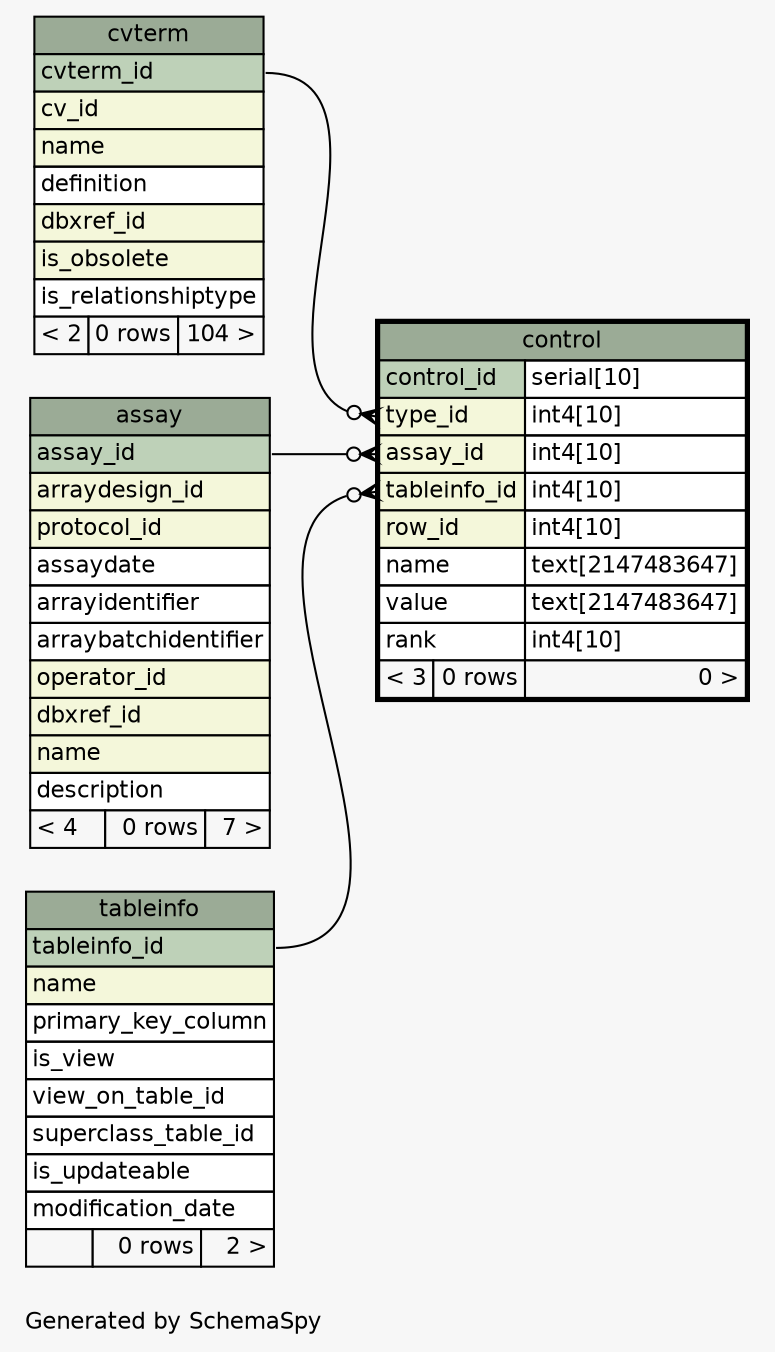 // dot 2.38.0 on Mac OS X 10.9.3
// SchemaSpy rev 590
digraph "oneDegreeRelationshipsDiagram" {
  graph [
    rankdir="RL"
    bgcolor="#f7f7f7"
    label="\nGenerated by SchemaSpy"
    labeljust="l"
    nodesep="0.18"
    ranksep="0.46"
    fontname="Helvetica"
    fontsize="11"
  ];
  node [
    fontname="Helvetica"
    fontsize="11"
    shape="plaintext"
  ];
  edge [
    arrowsize="0.8"
  ];
  "control":"assay_id":w -> "assay":"assay_id":e [arrowhead=none dir=back arrowtail=crowodot];
  "control":"tableinfo_id":w -> "tableinfo":"tableinfo_id":e [arrowhead=none dir=back arrowtail=crowodot];
  "control":"type_id":w -> "cvterm":"cvterm_id":e [arrowhead=none dir=back arrowtail=crowodot];
  "assay" [
    label=<
    <TABLE BORDER="0" CELLBORDER="1" CELLSPACING="0" BGCOLOR="#ffffff">
      <TR><TD COLSPAN="3" BGCOLOR="#9bab96" ALIGN="CENTER">assay</TD></TR>
      <TR><TD PORT="assay_id" COLSPAN="3" BGCOLOR="#bed1b8" ALIGN="LEFT">assay_id</TD></TR>
      <TR><TD PORT="arraydesign_id" COLSPAN="3" BGCOLOR="#f4f7da" ALIGN="LEFT">arraydesign_id</TD></TR>
      <TR><TD PORT="protocol_id" COLSPAN="3" BGCOLOR="#f4f7da" ALIGN="LEFT">protocol_id</TD></TR>
      <TR><TD PORT="assaydate" COLSPAN="3" ALIGN="LEFT">assaydate</TD></TR>
      <TR><TD PORT="arrayidentifier" COLSPAN="3" ALIGN="LEFT">arrayidentifier</TD></TR>
      <TR><TD PORT="arraybatchidentifier" COLSPAN="3" ALIGN="LEFT">arraybatchidentifier</TD></TR>
      <TR><TD PORT="operator_id" COLSPAN="3" BGCOLOR="#f4f7da" ALIGN="LEFT">operator_id</TD></TR>
      <TR><TD PORT="dbxref_id" COLSPAN="3" BGCOLOR="#f4f7da" ALIGN="LEFT">dbxref_id</TD></TR>
      <TR><TD PORT="name" COLSPAN="3" BGCOLOR="#f4f7da" ALIGN="LEFT">name</TD></TR>
      <TR><TD PORT="description" COLSPAN="3" ALIGN="LEFT">description</TD></TR>
      <TR><TD ALIGN="LEFT" BGCOLOR="#f7f7f7">&lt; 4</TD><TD ALIGN="RIGHT" BGCOLOR="#f7f7f7">0 rows</TD><TD ALIGN="RIGHT" BGCOLOR="#f7f7f7">7 &gt;</TD></TR>
    </TABLE>>
    URL="assay.html"
    tooltip="assay"
  ];
  "control" [
    label=<
    <TABLE BORDER="2" CELLBORDER="1" CELLSPACING="0" BGCOLOR="#ffffff">
      <TR><TD COLSPAN="3" BGCOLOR="#9bab96" ALIGN="CENTER">control</TD></TR>
      <TR><TD PORT="control_id" COLSPAN="2" BGCOLOR="#bed1b8" ALIGN="LEFT">control_id</TD><TD PORT="control_id.type" ALIGN="LEFT">serial[10]</TD></TR>
      <TR><TD PORT="type_id" COLSPAN="2" BGCOLOR="#f4f7da" ALIGN="LEFT">type_id</TD><TD PORT="type_id.type" ALIGN="LEFT">int4[10]</TD></TR>
      <TR><TD PORT="assay_id" COLSPAN="2" BGCOLOR="#f4f7da" ALIGN="LEFT">assay_id</TD><TD PORT="assay_id.type" ALIGN="LEFT">int4[10]</TD></TR>
      <TR><TD PORT="tableinfo_id" COLSPAN="2" BGCOLOR="#f4f7da" ALIGN="LEFT">tableinfo_id</TD><TD PORT="tableinfo_id.type" ALIGN="LEFT">int4[10]</TD></TR>
      <TR><TD PORT="row_id" COLSPAN="2" BGCOLOR="#f4f7da" ALIGN="LEFT">row_id</TD><TD PORT="row_id.type" ALIGN="LEFT">int4[10]</TD></TR>
      <TR><TD PORT="name" COLSPAN="2" ALIGN="LEFT">name</TD><TD PORT="name.type" ALIGN="LEFT">text[2147483647]</TD></TR>
      <TR><TD PORT="value" COLSPAN="2" ALIGN="LEFT">value</TD><TD PORT="value.type" ALIGN="LEFT">text[2147483647]</TD></TR>
      <TR><TD PORT="rank" COLSPAN="2" ALIGN="LEFT">rank</TD><TD PORT="rank.type" ALIGN="LEFT">int4[10]</TD></TR>
      <TR><TD ALIGN="LEFT" BGCOLOR="#f7f7f7">&lt; 3</TD><TD ALIGN="RIGHT" BGCOLOR="#f7f7f7">0 rows</TD><TD ALIGN="RIGHT" BGCOLOR="#f7f7f7">0 &gt;</TD></TR>
    </TABLE>>
    URL="control.html"
    tooltip="control"
  ];
  "cvterm" [
    label=<
    <TABLE BORDER="0" CELLBORDER="1" CELLSPACING="0" BGCOLOR="#ffffff">
      <TR><TD COLSPAN="3" BGCOLOR="#9bab96" ALIGN="CENTER">cvterm</TD></TR>
      <TR><TD PORT="cvterm_id" COLSPAN="3" BGCOLOR="#bed1b8" ALIGN="LEFT">cvterm_id</TD></TR>
      <TR><TD PORT="cv_id" COLSPAN="3" BGCOLOR="#f4f7da" ALIGN="LEFT">cv_id</TD></TR>
      <TR><TD PORT="name" COLSPAN="3" BGCOLOR="#f4f7da" ALIGN="LEFT">name</TD></TR>
      <TR><TD PORT="definition" COLSPAN="3" ALIGN="LEFT">definition</TD></TR>
      <TR><TD PORT="dbxref_id" COLSPAN="3" BGCOLOR="#f4f7da" ALIGN="LEFT">dbxref_id</TD></TR>
      <TR><TD PORT="is_obsolete" COLSPAN="3" BGCOLOR="#f4f7da" ALIGN="LEFT">is_obsolete</TD></TR>
      <TR><TD PORT="is_relationshiptype" COLSPAN="3" ALIGN="LEFT">is_relationshiptype</TD></TR>
      <TR><TD ALIGN="LEFT" BGCOLOR="#f7f7f7">&lt; 2</TD><TD ALIGN="RIGHT" BGCOLOR="#f7f7f7">0 rows</TD><TD ALIGN="RIGHT" BGCOLOR="#f7f7f7">104 &gt;</TD></TR>
    </TABLE>>
    URL="cvterm.html"
    tooltip="cvterm"
  ];
  "tableinfo" [
    label=<
    <TABLE BORDER="0" CELLBORDER="1" CELLSPACING="0" BGCOLOR="#ffffff">
      <TR><TD COLSPAN="3" BGCOLOR="#9bab96" ALIGN="CENTER">tableinfo</TD></TR>
      <TR><TD PORT="tableinfo_id" COLSPAN="3" BGCOLOR="#bed1b8" ALIGN="LEFT">tableinfo_id</TD></TR>
      <TR><TD PORT="name" COLSPAN="3" BGCOLOR="#f4f7da" ALIGN="LEFT">name</TD></TR>
      <TR><TD PORT="primary_key_column" COLSPAN="3" ALIGN="LEFT">primary_key_column</TD></TR>
      <TR><TD PORT="is_view" COLSPAN="3" ALIGN="LEFT">is_view</TD></TR>
      <TR><TD PORT="view_on_table_id" COLSPAN="3" ALIGN="LEFT">view_on_table_id</TD></TR>
      <TR><TD PORT="superclass_table_id" COLSPAN="3" ALIGN="LEFT">superclass_table_id</TD></TR>
      <TR><TD PORT="is_updateable" COLSPAN="3" ALIGN="LEFT">is_updateable</TD></TR>
      <TR><TD PORT="modification_date" COLSPAN="3" ALIGN="LEFT">modification_date</TD></TR>
      <TR><TD ALIGN="LEFT" BGCOLOR="#f7f7f7">  </TD><TD ALIGN="RIGHT" BGCOLOR="#f7f7f7">0 rows</TD><TD ALIGN="RIGHT" BGCOLOR="#f7f7f7">2 &gt;</TD></TR>
    </TABLE>>
    URL="tableinfo.html"
    tooltip="tableinfo"
  ];
}
